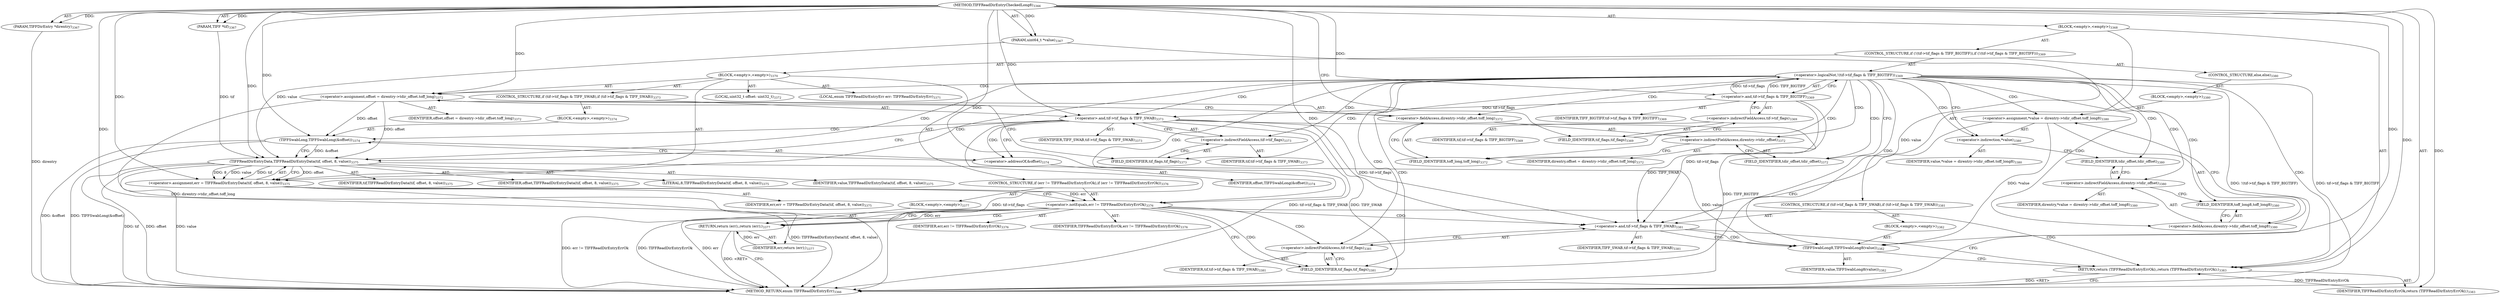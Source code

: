 digraph "TIFFReadDirEntryCheckedLong8" {  
"86762" [label = <(METHOD,TIFFReadDirEntryCheckedLong8)<SUB>3366</SUB>> ]
"86763" [label = <(PARAM,TIFF *tif)<SUB>3367</SUB>> ]
"86764" [label = <(PARAM,TIFFDirEntry *direntry)<SUB>3367</SUB>> ]
"86765" [label = <(PARAM,uint64_t *value)<SUB>3367</SUB>> ]
"86766" [label = <(BLOCK,&lt;empty&gt;,&lt;empty&gt;)<SUB>3368</SUB>> ]
"86767" [label = <(CONTROL_STRUCTURE,if (!(tif-&gt;tif_flags &amp; TIFF_BIGTIFF)),if (!(tif-&gt;tif_flags &amp; TIFF_BIGTIFF)))<SUB>3369</SUB>> ]
"86768" [label = <(&lt;operator&gt;.logicalNot,!(tif-&gt;tif_flags &amp; TIFF_BIGTIFF))<SUB>3369</SUB>> ]
"86769" [label = <(&lt;operator&gt;.and,tif-&gt;tif_flags &amp; TIFF_BIGTIFF)<SUB>3369</SUB>> ]
"86770" [label = <(&lt;operator&gt;.indirectFieldAccess,tif-&gt;tif_flags)<SUB>3369</SUB>> ]
"86771" [label = <(IDENTIFIER,tif,tif-&gt;tif_flags &amp; TIFF_BIGTIFF)<SUB>3369</SUB>> ]
"86772" [label = <(FIELD_IDENTIFIER,tif_flags,tif_flags)<SUB>3369</SUB>> ]
"86773" [label = <(IDENTIFIER,TIFF_BIGTIFF,tif-&gt;tif_flags &amp; TIFF_BIGTIFF)<SUB>3369</SUB>> ]
"86774" [label = <(BLOCK,&lt;empty&gt;,&lt;empty&gt;)<SUB>3370</SUB>> ]
"86775" [label = <(LOCAL,enum TIFFReadDirEntryErr err: TIFFReadDirEntryErr)<SUB>3371</SUB>> ]
"86776" [label = <(LOCAL,uint32_t offset: uint32_t)<SUB>3372</SUB>> ]
"86777" [label = <(&lt;operator&gt;.assignment,offset = direntry-&gt;tdir_offset.toff_long)<SUB>3372</SUB>> ]
"86778" [label = <(IDENTIFIER,offset,offset = direntry-&gt;tdir_offset.toff_long)<SUB>3372</SUB>> ]
"86779" [label = <(&lt;operator&gt;.fieldAccess,direntry-&gt;tdir_offset.toff_long)<SUB>3372</SUB>> ]
"86780" [label = <(&lt;operator&gt;.indirectFieldAccess,direntry-&gt;tdir_offset)<SUB>3372</SUB>> ]
"86781" [label = <(IDENTIFIER,direntry,offset = direntry-&gt;tdir_offset.toff_long)<SUB>3372</SUB>> ]
"86782" [label = <(FIELD_IDENTIFIER,tdir_offset,tdir_offset)<SUB>3372</SUB>> ]
"86783" [label = <(FIELD_IDENTIFIER,toff_long,toff_long)<SUB>3372</SUB>> ]
"86784" [label = <(CONTROL_STRUCTURE,if (tif-&gt;tif_flags &amp; TIFF_SWAB),if (tif-&gt;tif_flags &amp; TIFF_SWAB))<SUB>3373</SUB>> ]
"86785" [label = <(&lt;operator&gt;.and,tif-&gt;tif_flags &amp; TIFF_SWAB)<SUB>3373</SUB>> ]
"86786" [label = <(&lt;operator&gt;.indirectFieldAccess,tif-&gt;tif_flags)<SUB>3373</SUB>> ]
"86787" [label = <(IDENTIFIER,tif,tif-&gt;tif_flags &amp; TIFF_SWAB)<SUB>3373</SUB>> ]
"86788" [label = <(FIELD_IDENTIFIER,tif_flags,tif_flags)<SUB>3373</SUB>> ]
"86789" [label = <(IDENTIFIER,TIFF_SWAB,tif-&gt;tif_flags &amp; TIFF_SWAB)<SUB>3373</SUB>> ]
"86790" [label = <(BLOCK,&lt;empty&gt;,&lt;empty&gt;)<SUB>3374</SUB>> ]
"86791" [label = <(TIFFSwabLong,TIFFSwabLong(&amp;offset))<SUB>3374</SUB>> ]
"86792" [label = <(&lt;operator&gt;.addressOf,&amp;offset)<SUB>3374</SUB>> ]
"86793" [label = <(IDENTIFIER,offset,TIFFSwabLong(&amp;offset))<SUB>3374</SUB>> ]
"86794" [label = <(&lt;operator&gt;.assignment,err = TIFFReadDirEntryData(tif, offset, 8, value))<SUB>3375</SUB>> ]
"86795" [label = <(IDENTIFIER,err,err = TIFFReadDirEntryData(tif, offset, 8, value))<SUB>3375</SUB>> ]
"86796" [label = <(TIFFReadDirEntryData,TIFFReadDirEntryData(tif, offset, 8, value))<SUB>3375</SUB>> ]
"86797" [label = <(IDENTIFIER,tif,TIFFReadDirEntryData(tif, offset, 8, value))<SUB>3375</SUB>> ]
"86798" [label = <(IDENTIFIER,offset,TIFFReadDirEntryData(tif, offset, 8, value))<SUB>3375</SUB>> ]
"86799" [label = <(LITERAL,8,TIFFReadDirEntryData(tif, offset, 8, value))<SUB>3375</SUB>> ]
"86800" [label = <(IDENTIFIER,value,TIFFReadDirEntryData(tif, offset, 8, value))<SUB>3375</SUB>> ]
"86801" [label = <(CONTROL_STRUCTURE,if (err != TIFFReadDirEntryErrOk),if (err != TIFFReadDirEntryErrOk))<SUB>3376</SUB>> ]
"86802" [label = <(&lt;operator&gt;.notEquals,err != TIFFReadDirEntryErrOk)<SUB>3376</SUB>> ]
"86803" [label = <(IDENTIFIER,err,err != TIFFReadDirEntryErrOk)<SUB>3376</SUB>> ]
"86804" [label = <(IDENTIFIER,TIFFReadDirEntryErrOk,err != TIFFReadDirEntryErrOk)<SUB>3376</SUB>> ]
"86805" [label = <(BLOCK,&lt;empty&gt;,&lt;empty&gt;)<SUB>3377</SUB>> ]
"86806" [label = <(RETURN,return (err);,return (err);)<SUB>3377</SUB>> ]
"86807" [label = <(IDENTIFIER,err,return (err);)<SUB>3377</SUB>> ]
"86808" [label = <(CONTROL_STRUCTURE,else,else)<SUB>3380</SUB>> ]
"86809" [label = <(BLOCK,&lt;empty&gt;,&lt;empty&gt;)<SUB>3380</SUB>> ]
"86810" [label = <(&lt;operator&gt;.assignment,*value = direntry-&gt;tdir_offset.toff_long8)<SUB>3380</SUB>> ]
"86811" [label = <(&lt;operator&gt;.indirection,*value)<SUB>3380</SUB>> ]
"86812" [label = <(IDENTIFIER,value,*value = direntry-&gt;tdir_offset.toff_long8)<SUB>3380</SUB>> ]
"86813" [label = <(&lt;operator&gt;.fieldAccess,direntry-&gt;tdir_offset.toff_long8)<SUB>3380</SUB>> ]
"86814" [label = <(&lt;operator&gt;.indirectFieldAccess,direntry-&gt;tdir_offset)<SUB>3380</SUB>> ]
"86815" [label = <(IDENTIFIER,direntry,*value = direntry-&gt;tdir_offset.toff_long8)<SUB>3380</SUB>> ]
"86816" [label = <(FIELD_IDENTIFIER,tdir_offset,tdir_offset)<SUB>3380</SUB>> ]
"86817" [label = <(FIELD_IDENTIFIER,toff_long8,toff_long8)<SUB>3380</SUB>> ]
"86818" [label = <(CONTROL_STRUCTURE,if (tif-&gt;tif_flags &amp; TIFF_SWAB),if (tif-&gt;tif_flags &amp; TIFF_SWAB))<SUB>3381</SUB>> ]
"86819" [label = <(&lt;operator&gt;.and,tif-&gt;tif_flags &amp; TIFF_SWAB)<SUB>3381</SUB>> ]
"86820" [label = <(&lt;operator&gt;.indirectFieldAccess,tif-&gt;tif_flags)<SUB>3381</SUB>> ]
"86821" [label = <(IDENTIFIER,tif,tif-&gt;tif_flags &amp; TIFF_SWAB)<SUB>3381</SUB>> ]
"86822" [label = <(FIELD_IDENTIFIER,tif_flags,tif_flags)<SUB>3381</SUB>> ]
"86823" [label = <(IDENTIFIER,TIFF_SWAB,tif-&gt;tif_flags &amp; TIFF_SWAB)<SUB>3381</SUB>> ]
"86824" [label = <(BLOCK,&lt;empty&gt;,&lt;empty&gt;)<SUB>3382</SUB>> ]
"86825" [label = <(TIFFSwabLong8,TIFFSwabLong8(value))<SUB>3382</SUB>> ]
"86826" [label = <(IDENTIFIER,value,TIFFSwabLong8(value))<SUB>3382</SUB>> ]
"86827" [label = <(RETURN,return (TIFFReadDirEntryErrOk);,return (TIFFReadDirEntryErrOk);)<SUB>3383</SUB>> ]
"86828" [label = <(IDENTIFIER,TIFFReadDirEntryErrOk,return (TIFFReadDirEntryErrOk);)<SUB>3383</SUB>> ]
"86829" [label = <(METHOD_RETURN,enum TIFFReadDirEntryErr)<SUB>3366</SUB>> ]
  "86762" -> "86763"  [ label = "AST: "] 
  "86762" -> "86764"  [ label = "AST: "] 
  "86762" -> "86765"  [ label = "AST: "] 
  "86762" -> "86766"  [ label = "AST: "] 
  "86762" -> "86829"  [ label = "AST: "] 
  "86766" -> "86767"  [ label = "AST: "] 
  "86766" -> "86818"  [ label = "AST: "] 
  "86766" -> "86827"  [ label = "AST: "] 
  "86767" -> "86768"  [ label = "AST: "] 
  "86767" -> "86774"  [ label = "AST: "] 
  "86767" -> "86808"  [ label = "AST: "] 
  "86768" -> "86769"  [ label = "AST: "] 
  "86769" -> "86770"  [ label = "AST: "] 
  "86769" -> "86773"  [ label = "AST: "] 
  "86770" -> "86771"  [ label = "AST: "] 
  "86770" -> "86772"  [ label = "AST: "] 
  "86774" -> "86775"  [ label = "AST: "] 
  "86774" -> "86776"  [ label = "AST: "] 
  "86774" -> "86777"  [ label = "AST: "] 
  "86774" -> "86784"  [ label = "AST: "] 
  "86774" -> "86794"  [ label = "AST: "] 
  "86774" -> "86801"  [ label = "AST: "] 
  "86777" -> "86778"  [ label = "AST: "] 
  "86777" -> "86779"  [ label = "AST: "] 
  "86779" -> "86780"  [ label = "AST: "] 
  "86779" -> "86783"  [ label = "AST: "] 
  "86780" -> "86781"  [ label = "AST: "] 
  "86780" -> "86782"  [ label = "AST: "] 
  "86784" -> "86785"  [ label = "AST: "] 
  "86784" -> "86790"  [ label = "AST: "] 
  "86785" -> "86786"  [ label = "AST: "] 
  "86785" -> "86789"  [ label = "AST: "] 
  "86786" -> "86787"  [ label = "AST: "] 
  "86786" -> "86788"  [ label = "AST: "] 
  "86790" -> "86791"  [ label = "AST: "] 
  "86791" -> "86792"  [ label = "AST: "] 
  "86792" -> "86793"  [ label = "AST: "] 
  "86794" -> "86795"  [ label = "AST: "] 
  "86794" -> "86796"  [ label = "AST: "] 
  "86796" -> "86797"  [ label = "AST: "] 
  "86796" -> "86798"  [ label = "AST: "] 
  "86796" -> "86799"  [ label = "AST: "] 
  "86796" -> "86800"  [ label = "AST: "] 
  "86801" -> "86802"  [ label = "AST: "] 
  "86801" -> "86805"  [ label = "AST: "] 
  "86802" -> "86803"  [ label = "AST: "] 
  "86802" -> "86804"  [ label = "AST: "] 
  "86805" -> "86806"  [ label = "AST: "] 
  "86806" -> "86807"  [ label = "AST: "] 
  "86808" -> "86809"  [ label = "AST: "] 
  "86809" -> "86810"  [ label = "AST: "] 
  "86810" -> "86811"  [ label = "AST: "] 
  "86810" -> "86813"  [ label = "AST: "] 
  "86811" -> "86812"  [ label = "AST: "] 
  "86813" -> "86814"  [ label = "AST: "] 
  "86813" -> "86817"  [ label = "AST: "] 
  "86814" -> "86815"  [ label = "AST: "] 
  "86814" -> "86816"  [ label = "AST: "] 
  "86818" -> "86819"  [ label = "AST: "] 
  "86818" -> "86824"  [ label = "AST: "] 
  "86819" -> "86820"  [ label = "AST: "] 
  "86819" -> "86823"  [ label = "AST: "] 
  "86820" -> "86821"  [ label = "AST: "] 
  "86820" -> "86822"  [ label = "AST: "] 
  "86824" -> "86825"  [ label = "AST: "] 
  "86825" -> "86826"  [ label = "AST: "] 
  "86827" -> "86828"  [ label = "AST: "] 
  "86827" -> "86829"  [ label = "CFG: "] 
  "86768" -> "86782"  [ label = "CFG: "] 
  "86768" -> "86811"  [ label = "CFG: "] 
  "86819" -> "86825"  [ label = "CFG: "] 
  "86819" -> "86827"  [ label = "CFG: "] 
  "86769" -> "86768"  [ label = "CFG: "] 
  "86777" -> "86788"  [ label = "CFG: "] 
  "86794" -> "86802"  [ label = "CFG: "] 
  "86820" -> "86819"  [ label = "CFG: "] 
  "86825" -> "86827"  [ label = "CFG: "] 
  "86770" -> "86769"  [ label = "CFG: "] 
  "86779" -> "86777"  [ label = "CFG: "] 
  "86785" -> "86792"  [ label = "CFG: "] 
  "86785" -> "86796"  [ label = "CFG: "] 
  "86796" -> "86794"  [ label = "CFG: "] 
  "86802" -> "86806"  [ label = "CFG: "] 
  "86802" -> "86822"  [ label = "CFG: "] 
  "86810" -> "86822"  [ label = "CFG: "] 
  "86822" -> "86820"  [ label = "CFG: "] 
  "86772" -> "86770"  [ label = "CFG: "] 
  "86780" -> "86783"  [ label = "CFG: "] 
  "86783" -> "86779"  [ label = "CFG: "] 
  "86786" -> "86785"  [ label = "CFG: "] 
  "86791" -> "86796"  [ label = "CFG: "] 
  "86806" -> "86829"  [ label = "CFG: "] 
  "86811" -> "86816"  [ label = "CFG: "] 
  "86813" -> "86810"  [ label = "CFG: "] 
  "86782" -> "86780"  [ label = "CFG: "] 
  "86788" -> "86786"  [ label = "CFG: "] 
  "86792" -> "86791"  [ label = "CFG: "] 
  "86814" -> "86817"  [ label = "CFG: "] 
  "86817" -> "86813"  [ label = "CFG: "] 
  "86816" -> "86814"  [ label = "CFG: "] 
  "86762" -> "86772"  [ label = "CFG: "] 
  "86827" -> "86829"  [ label = "DDG: &lt;RET&gt;"] 
  "86806" -> "86829"  [ label = "DDG: &lt;RET&gt;"] 
  "86764" -> "86829"  [ label = "DDG: direntry"] 
  "86768" -> "86829"  [ label = "DDG: tif-&gt;tif_flags &amp; TIFF_BIGTIFF"] 
  "86768" -> "86829"  [ label = "DDG: !(tif-&gt;tif_flags &amp; TIFF_BIGTIFF)"] 
  "86777" -> "86829"  [ label = "DDG: direntry-&gt;tdir_offset.toff_long"] 
  "86785" -> "86829"  [ label = "DDG: tif-&gt;tif_flags"] 
  "86785" -> "86829"  [ label = "DDG: TIFF_SWAB"] 
  "86785" -> "86829"  [ label = "DDG: tif-&gt;tif_flags &amp; TIFF_SWAB"] 
  "86791" -> "86829"  [ label = "DDG: &amp;offset"] 
  "86791" -> "86829"  [ label = "DDG: TIFFSwabLong(&amp;offset)"] 
  "86796" -> "86829"  [ label = "DDG: tif"] 
  "86796" -> "86829"  [ label = "DDG: offset"] 
  "86796" -> "86829"  [ label = "DDG: value"] 
  "86794" -> "86829"  [ label = "DDG: TIFFReadDirEntryData(tif, offset, 8, value)"] 
  "86802" -> "86829"  [ label = "DDG: err"] 
  "86802" -> "86829"  [ label = "DDG: err != TIFFReadDirEntryErrOk"] 
  "86769" -> "86829"  [ label = "DDG: TIFF_BIGTIFF"] 
  "86802" -> "86829"  [ label = "DDG: TIFFReadDirEntryErrOk"] 
  "86762" -> "86763"  [ label = "DDG: "] 
  "86762" -> "86764"  [ label = "DDG: "] 
  "86762" -> "86765"  [ label = "DDG: "] 
  "86828" -> "86827"  [ label = "DDG: TIFFReadDirEntryErrOk"] 
  "86762" -> "86827"  [ label = "DDG: "] 
  "86762" -> "86828"  [ label = "DDG: "] 
  "86769" -> "86768"  [ label = "DDG: tif-&gt;tif_flags"] 
  "86769" -> "86768"  [ label = "DDG: TIFF_BIGTIFF"] 
  "86796" -> "86794"  [ label = "DDG: tif"] 
  "86796" -> "86794"  [ label = "DDG: offset"] 
  "86796" -> "86794"  [ label = "DDG: 8"] 
  "86796" -> "86794"  [ label = "DDG: value"] 
  "86769" -> "86819"  [ label = "DDG: tif-&gt;tif_flags"] 
  "86785" -> "86819"  [ label = "DDG: tif-&gt;tif_flags"] 
  "86785" -> "86819"  [ label = "DDG: TIFF_SWAB"] 
  "86762" -> "86819"  [ label = "DDG: "] 
  "86762" -> "86769"  [ label = "DDG: "] 
  "86762" -> "86777"  [ label = "DDG: "] 
  "86762" -> "86794"  [ label = "DDG: "] 
  "86810" -> "86825"  [ label = "DDG: *value"] 
  "86796" -> "86825"  [ label = "DDG: value"] 
  "86765" -> "86825"  [ label = "DDG: value"] 
  "86762" -> "86825"  [ label = "DDG: "] 
  "86769" -> "86785"  [ label = "DDG: tif-&gt;tif_flags"] 
  "86762" -> "86785"  [ label = "DDG: "] 
  "86763" -> "86796"  [ label = "DDG: tif"] 
  "86762" -> "86796"  [ label = "DDG: "] 
  "86777" -> "86796"  [ label = "DDG: offset"] 
  "86791" -> "86796"  [ label = "DDG: &amp;offset"] 
  "86765" -> "86796"  [ label = "DDG: value"] 
  "86794" -> "86802"  [ label = "DDG: err"] 
  "86762" -> "86802"  [ label = "DDG: "] 
  "86807" -> "86806"  [ label = "DDG: err"] 
  "86802" -> "86806"  [ label = "DDG: err"] 
  "86777" -> "86791"  [ label = "DDG: offset"] 
  "86762" -> "86791"  [ label = "DDG: "] 
  "86762" -> "86807"  [ label = "DDG: "] 
  "86768" -> "86794"  [ label = "CDG: "] 
  "86768" -> "86777"  [ label = "CDG: "] 
  "86768" -> "86820"  [ label = "CDG: "] 
  "86768" -> "86811"  [ label = "CDG: "] 
  "86768" -> "86819"  [ label = "CDG: "] 
  "86768" -> "86827"  [ label = "CDG: "] 
  "86768" -> "86782"  [ label = "CDG: "] 
  "86768" -> "86814"  [ label = "CDG: "] 
  "86768" -> "86783"  [ label = "CDG: "] 
  "86768" -> "86780"  [ label = "CDG: "] 
  "86768" -> "86796"  [ label = "CDG: "] 
  "86768" -> "86786"  [ label = "CDG: "] 
  "86768" -> "86822"  [ label = "CDG: "] 
  "86768" -> "86779"  [ label = "CDG: "] 
  "86768" -> "86817"  [ label = "CDG: "] 
  "86768" -> "86816"  [ label = "CDG: "] 
  "86768" -> "86802"  [ label = "CDG: "] 
  "86768" -> "86785"  [ label = "CDG: "] 
  "86768" -> "86813"  [ label = "CDG: "] 
  "86768" -> "86788"  [ label = "CDG: "] 
  "86768" -> "86810"  [ label = "CDG: "] 
  "86819" -> "86825"  [ label = "CDG: "] 
  "86785" -> "86791"  [ label = "CDG: "] 
  "86785" -> "86792"  [ label = "CDG: "] 
  "86802" -> "86820"  [ label = "CDG: "] 
  "86802" -> "86819"  [ label = "CDG: "] 
  "86802" -> "86827"  [ label = "CDG: "] 
  "86802" -> "86822"  [ label = "CDG: "] 
  "86802" -> "86806"  [ label = "CDG: "] 
}
